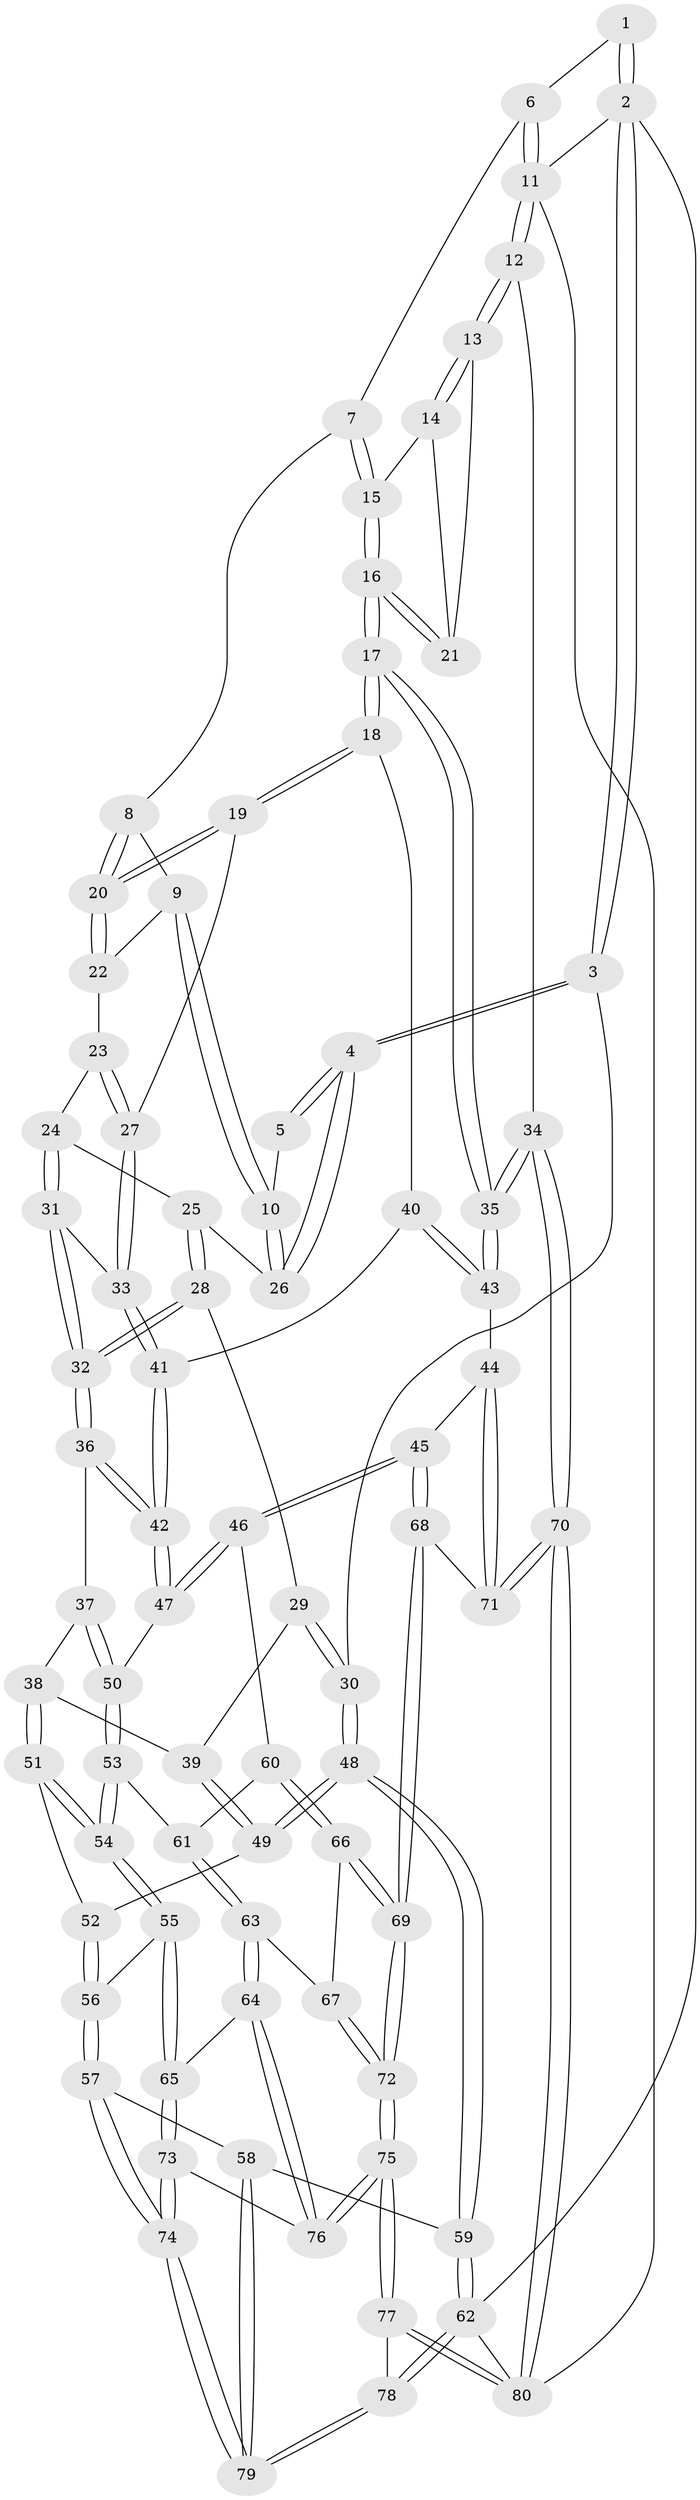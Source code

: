 // Generated by graph-tools (version 1.1) at 2025/51/03/09/25 03:51:11]
// undirected, 80 vertices, 197 edges
graph export_dot {
graph [start="1"]
  node [color=gray90,style=filled];
  1 [pos="+0.24260925399192637+0"];
  2 [pos="+0+0"];
  3 [pos="+0+0.323188780427698"];
  4 [pos="+0+0.2634045541344648"];
  5 [pos="+0.23684203096285888+0"];
  6 [pos="+0.6440378941581242+0"];
  7 [pos="+0.6362612914179848+0"];
  8 [pos="+0.5940365795911591+0.03295363855398767"];
  9 [pos="+0.3842247489557175+0.16122181142069222"];
  10 [pos="+0.2895901757725468+0.15703087189880105"];
  11 [pos="+1+0"];
  12 [pos="+1+0"];
  13 [pos="+1+0"];
  14 [pos="+0.8040380946922113+0.12524960575255997"];
  15 [pos="+0.7475598978823857+0.13346375194559856"];
  16 [pos="+0.7896329851425937+0.35168214263254616"];
  17 [pos="+0.7846771397192128+0.3717796668339422"];
  18 [pos="+0.6152848127518405+0.37119935161790746"];
  19 [pos="+0.5982819015864208+0.36185058551590016"];
  20 [pos="+0.5638776862880645+0.27798522623550265"];
  21 [pos="+0.9643527160774953+0.19004140715888604"];
  22 [pos="+0.4394485070895741+0.22185508400394793"];
  23 [pos="+0.42395415832217337+0.30075716613185166"];
  24 [pos="+0.3269705690408352+0.2994792190558324"];
  25 [pos="+0.27922589075388354+0.2520961763550733"];
  26 [pos="+0.2666011453879728+0.19249688006554339"];
  27 [pos="+0.48150805098965127+0.38608794314660916"];
  28 [pos="+0.2210352688532607+0.40277932508389075"];
  29 [pos="+0.21147413032975598+0.40622649219571355"];
  30 [pos="+0+0.3955021603681149"];
  31 [pos="+0.3976801662209098+0.4329975335495964"];
  32 [pos="+0.3620151423264993+0.4848397757852568"];
  33 [pos="+0.4140968345246452+0.42498908571191757"];
  34 [pos="+1+0.646506165268002"];
  35 [pos="+0.9486419265351035+0.5941785583704853"];
  36 [pos="+0.3609169875709388+0.5206197202292744"];
  37 [pos="+0.32828364155842954+0.5558993234026175"];
  38 [pos="+0.27564234223882467+0.5760116568141063"];
  39 [pos="+0.20345485380311923+0.5201470924700444"];
  40 [pos="+0.5905718246020375+0.45039197680363563"];
  41 [pos="+0.5209647717624799+0.5196894888891372"];
  42 [pos="+0.47316380024632076+0.5874168610020686"];
  43 [pos="+0.6158838466594914+0.6783909202057765"];
  44 [pos="+0.5992237393758298+0.6892710024461268"];
  45 [pos="+0.576357908987545+0.6948207996870437"];
  46 [pos="+0.5506066835699497+0.6886398680344106"];
  47 [pos="+0.5156494218583513+0.6552107048942335"];
  48 [pos="+0+0.5019405828382472"];
  49 [pos="+0+0.5485736515504953"];
  50 [pos="+0.35802164344471643+0.6752331311246867"];
  51 [pos="+0.22249268779400866+0.6376821954397999"];
  52 [pos="+0.1450560332004609+0.627499640918997"];
  53 [pos="+0.3379077117209094+0.7393262594380363"];
  54 [pos="+0.250001955659891+0.7422550075637236"];
  55 [pos="+0.22351823970883336+0.7759692413007747"];
  56 [pos="+0.13553487419648888+0.7970773615834009"];
  57 [pos="+0.0951903644462373+0.817905041991718"];
  58 [pos="+0+0.7568494307323369"];
  59 [pos="+0+0.724978579969149"];
  60 [pos="+0.460264947439204+0.7491260730471656"];
  61 [pos="+0.3421497246795256+0.7428622652920311"];
  62 [pos="+0+1"];
  63 [pos="+0.3647210224729546+0.84426478519982"];
  64 [pos="+0.36043477280707736+0.8521209672468733"];
  65 [pos="+0.2615345137099481+0.8509526863876438"];
  66 [pos="+0.44082715028235603+0.8230009715440119"];
  67 [pos="+0.384277833175864+0.8403406179227442"];
  68 [pos="+0.5406033364613444+0.9287229483325501"];
  69 [pos="+0.5337741690955374+0.938974379117011"];
  70 [pos="+1+1"];
  71 [pos="+0.696495650361457+0.8646484752841614"];
  72 [pos="+0.5280573062172312+0.959450644210128"];
  73 [pos="+0.24729358602307297+0.9297856103643708"];
  74 [pos="+0.18909106826190233+1"];
  75 [pos="+0.49563922233147195+1"];
  76 [pos="+0.3660771045546341+0.9030787436782967"];
  77 [pos="+0.4980587859334968+1"];
  78 [pos="+0.20669066722774548+1"];
  79 [pos="+0.18606266329528423+1"];
  80 [pos="+1+1"];
  1 -- 2;
  1 -- 2;
  1 -- 6;
  2 -- 3;
  2 -- 3;
  2 -- 11;
  2 -- 62;
  3 -- 4;
  3 -- 4;
  3 -- 30;
  4 -- 5;
  4 -- 5;
  4 -- 26;
  4 -- 26;
  5 -- 10;
  6 -- 7;
  6 -- 11;
  6 -- 11;
  7 -- 8;
  7 -- 15;
  7 -- 15;
  8 -- 9;
  8 -- 20;
  8 -- 20;
  9 -- 10;
  9 -- 10;
  9 -- 22;
  10 -- 26;
  10 -- 26;
  11 -- 12;
  11 -- 12;
  11 -- 80;
  12 -- 13;
  12 -- 13;
  12 -- 34;
  13 -- 14;
  13 -- 14;
  13 -- 21;
  14 -- 15;
  14 -- 21;
  15 -- 16;
  15 -- 16;
  16 -- 17;
  16 -- 17;
  16 -- 21;
  16 -- 21;
  17 -- 18;
  17 -- 18;
  17 -- 35;
  17 -- 35;
  18 -- 19;
  18 -- 19;
  18 -- 40;
  19 -- 20;
  19 -- 20;
  19 -- 27;
  20 -- 22;
  20 -- 22;
  22 -- 23;
  23 -- 24;
  23 -- 27;
  23 -- 27;
  24 -- 25;
  24 -- 31;
  24 -- 31;
  25 -- 26;
  25 -- 28;
  25 -- 28;
  27 -- 33;
  27 -- 33;
  28 -- 29;
  28 -- 32;
  28 -- 32;
  29 -- 30;
  29 -- 30;
  29 -- 39;
  30 -- 48;
  30 -- 48;
  31 -- 32;
  31 -- 32;
  31 -- 33;
  32 -- 36;
  32 -- 36;
  33 -- 41;
  33 -- 41;
  34 -- 35;
  34 -- 35;
  34 -- 70;
  34 -- 70;
  35 -- 43;
  35 -- 43;
  36 -- 37;
  36 -- 42;
  36 -- 42;
  37 -- 38;
  37 -- 50;
  37 -- 50;
  38 -- 39;
  38 -- 51;
  38 -- 51;
  39 -- 49;
  39 -- 49;
  40 -- 41;
  40 -- 43;
  40 -- 43;
  41 -- 42;
  41 -- 42;
  42 -- 47;
  42 -- 47;
  43 -- 44;
  44 -- 45;
  44 -- 71;
  44 -- 71;
  45 -- 46;
  45 -- 46;
  45 -- 68;
  45 -- 68;
  46 -- 47;
  46 -- 47;
  46 -- 60;
  47 -- 50;
  48 -- 49;
  48 -- 49;
  48 -- 59;
  48 -- 59;
  49 -- 52;
  50 -- 53;
  50 -- 53;
  51 -- 52;
  51 -- 54;
  51 -- 54;
  52 -- 56;
  52 -- 56;
  53 -- 54;
  53 -- 54;
  53 -- 61;
  54 -- 55;
  54 -- 55;
  55 -- 56;
  55 -- 65;
  55 -- 65;
  56 -- 57;
  56 -- 57;
  57 -- 58;
  57 -- 74;
  57 -- 74;
  58 -- 59;
  58 -- 79;
  58 -- 79;
  59 -- 62;
  59 -- 62;
  60 -- 61;
  60 -- 66;
  60 -- 66;
  61 -- 63;
  61 -- 63;
  62 -- 78;
  62 -- 78;
  62 -- 80;
  63 -- 64;
  63 -- 64;
  63 -- 67;
  64 -- 65;
  64 -- 76;
  64 -- 76;
  65 -- 73;
  65 -- 73;
  66 -- 67;
  66 -- 69;
  66 -- 69;
  67 -- 72;
  67 -- 72;
  68 -- 69;
  68 -- 69;
  68 -- 71;
  69 -- 72;
  69 -- 72;
  70 -- 71;
  70 -- 71;
  70 -- 80;
  70 -- 80;
  72 -- 75;
  72 -- 75;
  73 -- 74;
  73 -- 74;
  73 -- 76;
  74 -- 79;
  74 -- 79;
  75 -- 76;
  75 -- 76;
  75 -- 77;
  75 -- 77;
  77 -- 78;
  77 -- 80;
  77 -- 80;
  78 -- 79;
  78 -- 79;
}
